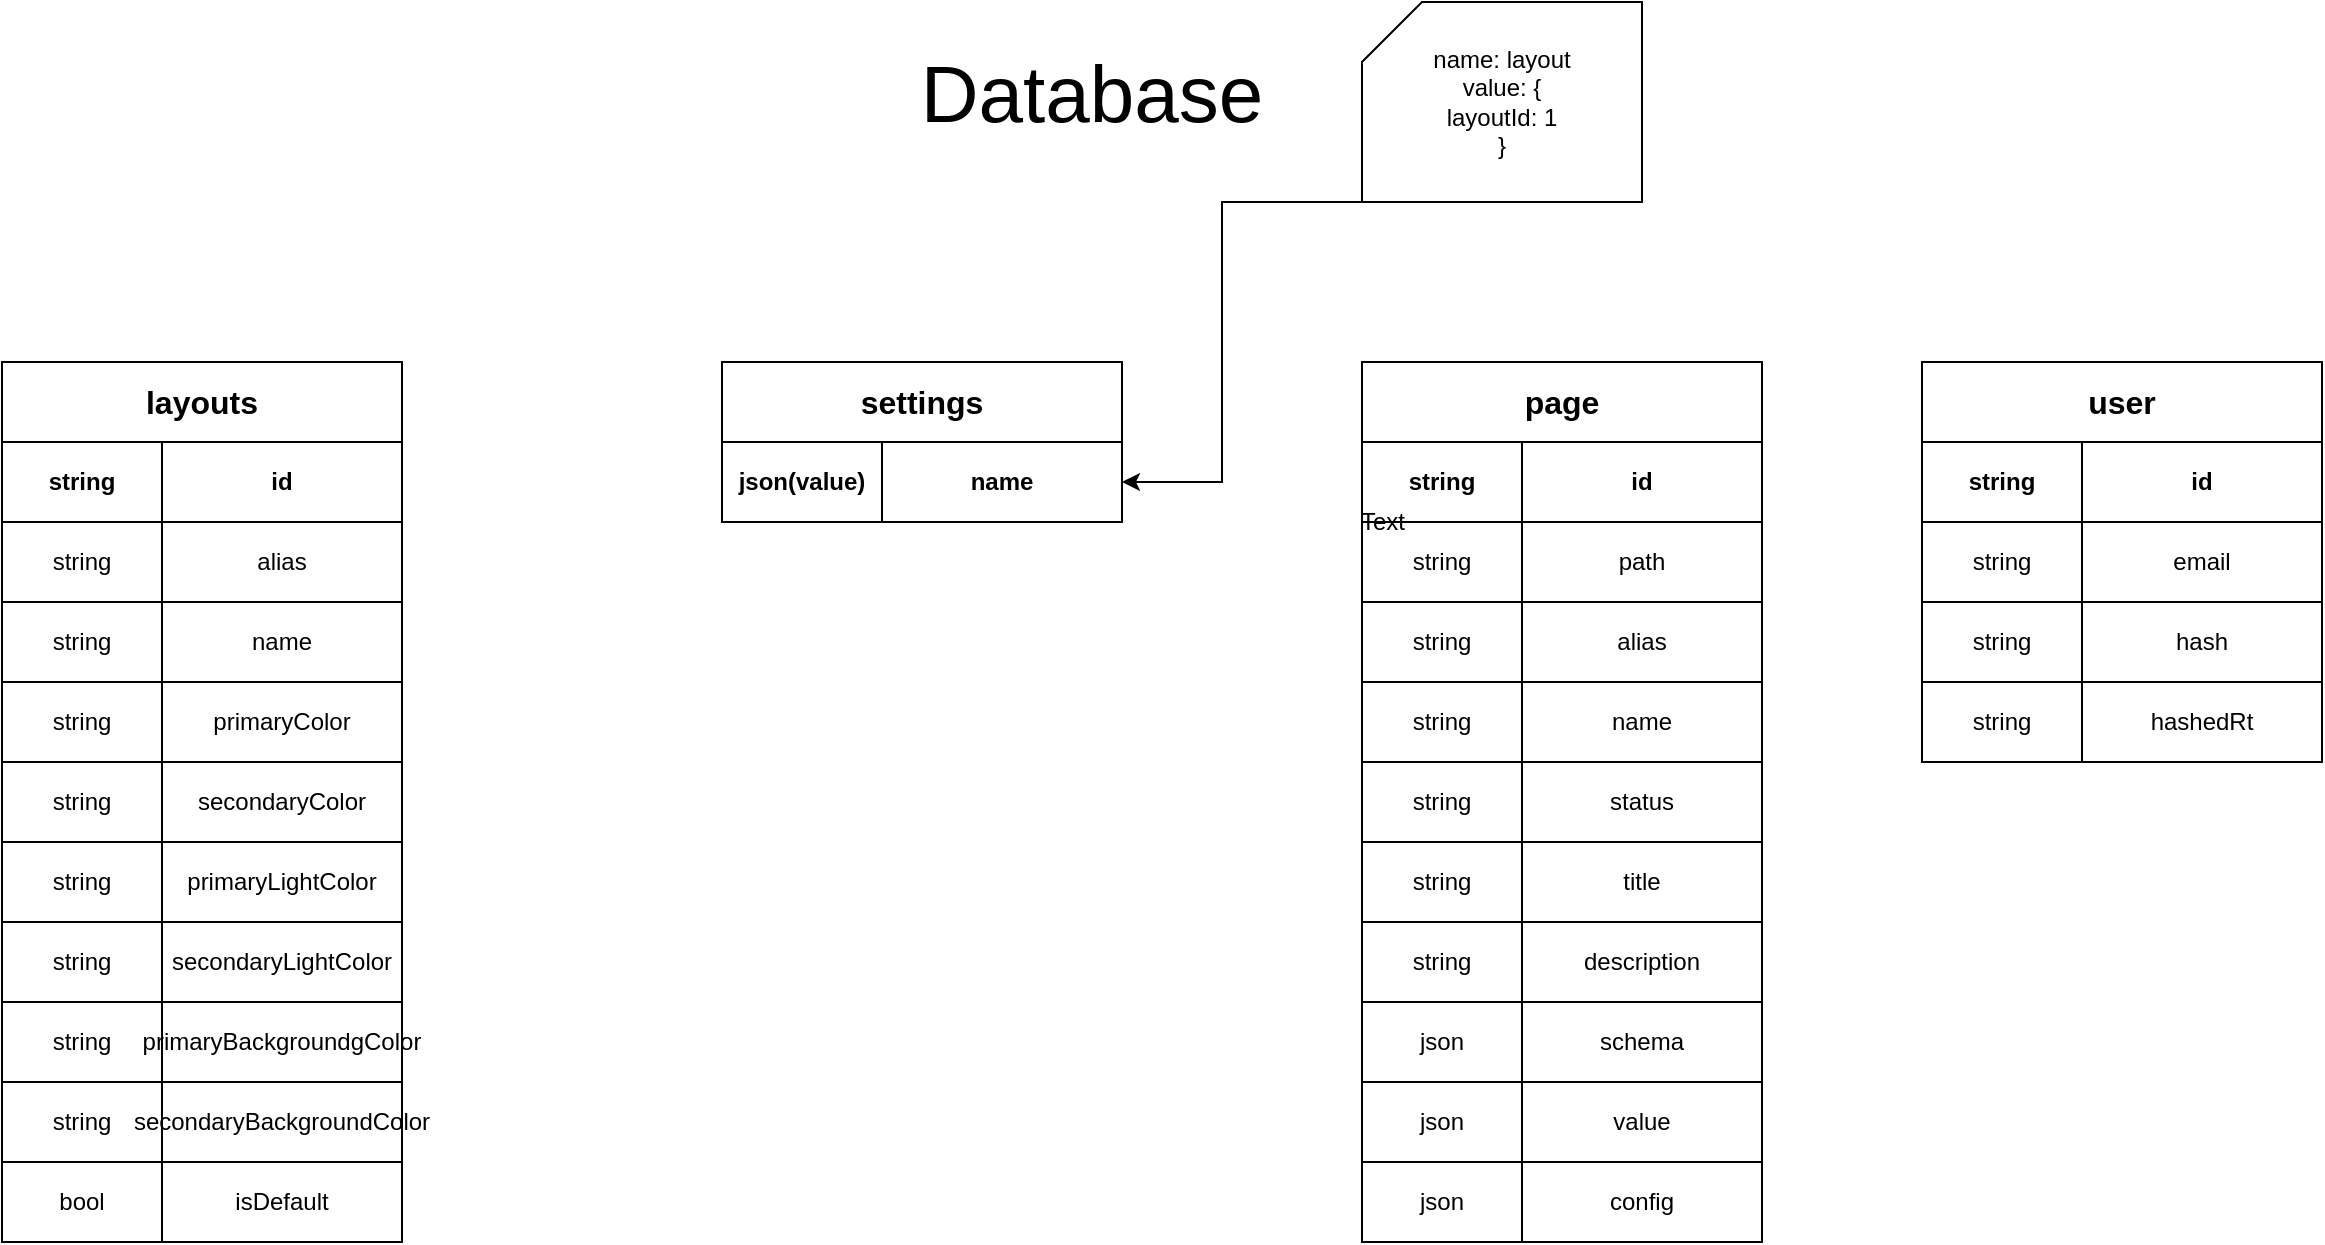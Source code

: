 <mxfile version="20.5.3" type="embed"><diagram name="Page-1" id="oBorpOqPXida0Boxa0tn"><mxGraphModel dx="1870" dy="509" grid="1" gridSize="10" guides="1" tooltips="1" connect="1" arrows="1" fold="1" page="1" pageScale="1" pageWidth="850" pageHeight="1100" math="0" shadow="0"><root><mxCell id="0"/><mxCell id="1" parent="0"/><mxCell id="q00nxQbJWBcTZr3gt5vw-1" value="&lt;b style=&quot;font-size: 16px;&quot;&gt;page&lt;/b&gt;" style="rounded=0;whiteSpace=wrap;html=1;fontSize=16;" parent="1" vertex="1"><mxGeometry x="120" y="200" width="200" height="40" as="geometry"/></mxCell><mxCell id="q00nxQbJWBcTZr3gt5vw-6" value="" style="group" parent="1" connectable="0" vertex="1"><mxGeometry x="120" y="240" width="200" height="40" as="geometry"/></mxCell><mxCell id="q00nxQbJWBcTZr3gt5vw-2" value="&lt;b&gt;string&lt;/b&gt;" style="rounded=0;whiteSpace=wrap;html=1;" parent="q00nxQbJWBcTZr3gt5vw-6" vertex="1"><mxGeometry width="80" height="40" as="geometry"/></mxCell><mxCell id="q00nxQbJWBcTZr3gt5vw-3" value="&lt;b&gt;id&lt;/b&gt;" style="rounded=0;whiteSpace=wrap;html=1;" parent="q00nxQbJWBcTZr3gt5vw-6" vertex="1"><mxGeometry x="80" width="120" height="40" as="geometry"/></mxCell><mxCell id="q00nxQbJWBcTZr3gt5vw-7" value="" style="group" parent="1" connectable="0" vertex="1"><mxGeometry x="120" y="280" width="200" height="40" as="geometry"/></mxCell><mxCell id="q00nxQbJWBcTZr3gt5vw-4" value="string" style="rounded=0;whiteSpace=wrap;html=1;" parent="q00nxQbJWBcTZr3gt5vw-7" vertex="1"><mxGeometry width="80" height="40" as="geometry"/></mxCell><mxCell id="q00nxQbJWBcTZr3gt5vw-5" value="path" style="rounded=0;whiteSpace=wrap;html=1;" parent="q00nxQbJWBcTZr3gt5vw-7" vertex="1"><mxGeometry x="80" width="120" height="40" as="geometry"/></mxCell><mxCell id="q00nxQbJWBcTZr3gt5vw-8" value="" style="group" parent="1" connectable="0" vertex="1"><mxGeometry x="120" y="360" width="200" height="40" as="geometry"/></mxCell><mxCell id="q00nxQbJWBcTZr3gt5vw-9" value="string" style="rounded=0;whiteSpace=wrap;html=1;" parent="q00nxQbJWBcTZr3gt5vw-8" vertex="1"><mxGeometry width="80" height="40" as="geometry"/></mxCell><mxCell id="q00nxQbJWBcTZr3gt5vw-10" value="name" style="rounded=0;whiteSpace=wrap;html=1;" parent="q00nxQbJWBcTZr3gt5vw-8" vertex="1"><mxGeometry x="80" width="120" height="40" as="geometry"/></mxCell><mxCell id="U49gReD8Onm2mdh760gp-1" value="" style="group" parent="1" connectable="0" vertex="1"><mxGeometry x="120" y="320" width="200" height="40" as="geometry"/></mxCell><mxCell id="U49gReD8Onm2mdh760gp-2" value="string" style="rounded=0;whiteSpace=wrap;html=1;" parent="U49gReD8Onm2mdh760gp-1" vertex="1"><mxGeometry width="80" height="40" as="geometry"/></mxCell><mxCell id="U49gReD8Onm2mdh760gp-3" value="alias" style="rounded=0;whiteSpace=wrap;html=1;" parent="U49gReD8Onm2mdh760gp-1" vertex="1"><mxGeometry x="80" width="120" height="40" as="geometry"/></mxCell><mxCell id="U49gReD8Onm2mdh760gp-4" value="" style="group" parent="1" connectable="0" vertex="1"><mxGeometry x="120" y="400" width="200" height="40" as="geometry"/></mxCell><mxCell id="U49gReD8Onm2mdh760gp-5" value="string" style="rounded=0;whiteSpace=wrap;html=1;" parent="U49gReD8Onm2mdh760gp-4" vertex="1"><mxGeometry width="80" height="40" as="geometry"/></mxCell><mxCell id="U49gReD8Onm2mdh760gp-6" value="status" style="rounded=0;whiteSpace=wrap;html=1;" parent="U49gReD8Onm2mdh760gp-4" vertex="1"><mxGeometry x="80" width="120" height="40" as="geometry"/></mxCell><mxCell id="U49gReD8Onm2mdh760gp-7" value="" style="group" parent="1" connectable="0" vertex="1"><mxGeometry x="120" y="440" width="200" height="40" as="geometry"/></mxCell><mxCell id="U49gReD8Onm2mdh760gp-8" value="string" style="rounded=0;whiteSpace=wrap;html=1;" parent="U49gReD8Onm2mdh760gp-7" vertex="1"><mxGeometry width="80" height="40" as="geometry"/></mxCell><mxCell id="U49gReD8Onm2mdh760gp-9" value="title" style="rounded=0;whiteSpace=wrap;html=1;" parent="U49gReD8Onm2mdh760gp-7" vertex="1"><mxGeometry x="80" width="120" height="40" as="geometry"/></mxCell><mxCell id="U49gReD8Onm2mdh760gp-10" value="" style="group" parent="1" connectable="0" vertex="1"><mxGeometry x="120" y="480" width="200" height="40" as="geometry"/></mxCell><mxCell id="U49gReD8Onm2mdh760gp-11" value="string" style="rounded=0;whiteSpace=wrap;html=1;" parent="U49gReD8Onm2mdh760gp-10" vertex="1"><mxGeometry width="80" height="40" as="geometry"/></mxCell><mxCell id="U49gReD8Onm2mdh760gp-12" value="description" style="rounded=0;whiteSpace=wrap;html=1;" parent="U49gReD8Onm2mdh760gp-10" vertex="1"><mxGeometry x="80" width="120" height="40" as="geometry"/></mxCell><mxCell id="U49gReD8Onm2mdh760gp-13" value="" style="group" parent="1" connectable="0" vertex="1"><mxGeometry x="120" y="560" width="200" height="40" as="geometry"/></mxCell><mxCell id="U49gReD8Onm2mdh760gp-14" value="json" style="rounded=0;whiteSpace=wrap;html=1;" parent="U49gReD8Onm2mdh760gp-13" vertex="1"><mxGeometry width="80" height="40" as="geometry"/></mxCell><mxCell id="U49gReD8Onm2mdh760gp-15" value="value" style="rounded=0;whiteSpace=wrap;html=1;" parent="U49gReD8Onm2mdh760gp-13" vertex="1"><mxGeometry x="80" width="120" height="40" as="geometry"/></mxCell><mxCell id="U49gReD8Onm2mdh760gp-41" value="&lt;b style=&quot;font-size: 16px;&quot;&gt;settings&lt;/b&gt;" style="rounded=0;whiteSpace=wrap;html=1;fontSize=16;" parent="1" vertex="1"><mxGeometry x="-200" y="200" width="200" height="40" as="geometry"/></mxCell><mxCell id="U49gReD8Onm2mdh760gp-42" value="" style="group" parent="1" connectable="0" vertex="1"><mxGeometry x="-200" y="240" width="200" height="40" as="geometry"/></mxCell><mxCell id="U49gReD8Onm2mdh760gp-43" value="&lt;b&gt;json(value)&lt;/b&gt;" style="rounded=0;whiteSpace=wrap;html=1;" parent="U49gReD8Onm2mdh760gp-42" vertex="1"><mxGeometry width="80" height="40" as="geometry"/></mxCell><mxCell id="U49gReD8Onm2mdh760gp-44" value="&lt;b&gt;name&lt;/b&gt;" style="rounded=0;whiteSpace=wrap;html=1;" parent="U49gReD8Onm2mdh760gp-42" vertex="1"><mxGeometry x="80" width="120" height="40" as="geometry"/></mxCell><mxCell id="3" style="edgeStyle=orthogonalEdgeStyle;rounded=0;orthogonalLoop=1;jettySize=auto;html=1;exitX=0.5;exitY=1;exitDx=0;exitDy=0;exitPerimeter=0;entryX=1;entryY=0.5;entryDx=0;entryDy=0;" parent="1" source="2" target="U49gReD8Onm2mdh760gp-44" edge="1"><mxGeometry relative="1" as="geometry"><Array as="points"><mxPoint x="50" y="260"/></Array></mxGeometry></mxCell><mxCell id="2" value="name: layout&lt;br&gt;value: {&lt;br&gt;layoutId: 1&lt;br&gt;}" style="shape=card;whiteSpace=wrap;html=1;" parent="1" vertex="1"><mxGeometry x="120" y="20" width="140" height="100" as="geometry"/></mxCell><mxCell id="4" value="&lt;b style=&quot;font-size: 16px;&quot;&gt;user&lt;/b&gt;" style="rounded=0;whiteSpace=wrap;html=1;fontSize=16;" parent="1" vertex="1"><mxGeometry x="400" y="200" width="200" height="40" as="geometry"/></mxCell><mxCell id="5" value="" style="group" parent="1" connectable="0" vertex="1"><mxGeometry x="400" y="240" width="200" height="40" as="geometry"/></mxCell><mxCell id="6" value="&lt;b&gt;string&lt;/b&gt;" style="rounded=0;whiteSpace=wrap;html=1;" parent="5" vertex="1"><mxGeometry width="80" height="40" as="geometry"/></mxCell><mxCell id="7" value="&lt;b&gt;id&lt;/b&gt;" style="rounded=0;whiteSpace=wrap;html=1;" parent="5" vertex="1"><mxGeometry x="80" width="120" height="40" as="geometry"/></mxCell><mxCell id="8" value="" style="group" parent="1" connectable="0" vertex="1"><mxGeometry x="400" y="280" width="200" height="40" as="geometry"/></mxCell><mxCell id="9" value="string" style="rounded=0;whiteSpace=wrap;html=1;" parent="8" vertex="1"><mxGeometry width="80" height="40" as="geometry"/></mxCell><mxCell id="10" value="email" style="rounded=0;whiteSpace=wrap;html=1;" parent="8" vertex="1"><mxGeometry x="80" width="120" height="40" as="geometry"/></mxCell><mxCell id="11" value="" style="group" parent="1" connectable="0" vertex="1"><mxGeometry x="400" y="320" width="200" height="40" as="geometry"/></mxCell><mxCell id="12" value="string" style="rounded=0;whiteSpace=wrap;html=1;" parent="11" vertex="1"><mxGeometry width="80" height="40" as="geometry"/></mxCell><mxCell id="13" value="hash" style="rounded=0;whiteSpace=wrap;html=1;" parent="11" vertex="1"><mxGeometry x="80" width="120" height="40" as="geometry"/></mxCell><mxCell id="14" value="" style="group" parent="1" connectable="0" vertex="1"><mxGeometry x="400" y="360" width="200" height="40" as="geometry"/></mxCell><mxCell id="15" value="string" style="rounded=0;whiteSpace=wrap;html=1;" parent="14" vertex="1"><mxGeometry width="80" height="40" as="geometry"/></mxCell><mxCell id="16" value="hashedRt" style="rounded=0;whiteSpace=wrap;html=1;" parent="14" vertex="1"><mxGeometry x="80" width="120" height="40" as="geometry"/></mxCell><mxCell id="17" value="&lt;b style=&quot;font-size: 16px;&quot;&gt;layouts&lt;/b&gt;" style="rounded=0;whiteSpace=wrap;html=1;fontSize=16;" parent="1" vertex="1"><mxGeometry x="-560" y="200" width="200" height="40" as="geometry"/></mxCell><mxCell id="18" value="" style="group" parent="1" connectable="0" vertex="1"><mxGeometry x="-560" y="240" width="200" height="40" as="geometry"/></mxCell><mxCell id="19" value="&lt;b&gt;string&lt;/b&gt;" style="rounded=0;whiteSpace=wrap;html=1;" parent="18" vertex="1"><mxGeometry width="80" height="40" as="geometry"/></mxCell><mxCell id="20" value="&lt;b&gt;id&lt;/b&gt;" style="rounded=0;whiteSpace=wrap;html=1;" parent="18" vertex="1"><mxGeometry x="80" width="120" height="40" as="geometry"/></mxCell><mxCell id="21" value="" style="group" parent="1" connectable="0" vertex="1"><mxGeometry x="-560" y="280" width="200" height="40" as="geometry"/></mxCell><mxCell id="22" value="string" style="rounded=0;whiteSpace=wrap;html=1;" parent="21" vertex="1"><mxGeometry width="80" height="40" as="geometry"/></mxCell><mxCell id="23" value="alias" style="rounded=0;whiteSpace=wrap;html=1;" parent="21" vertex="1"><mxGeometry x="80" width="120" height="40" as="geometry"/></mxCell><mxCell id="24" value="" style="group" parent="1" connectable="0" vertex="1"><mxGeometry x="-560" y="320" width="200" height="40" as="geometry"/></mxCell><mxCell id="25" value="string" style="rounded=0;whiteSpace=wrap;html=1;" parent="24" vertex="1"><mxGeometry width="80" height="40" as="geometry"/></mxCell><mxCell id="26" value="name" style="rounded=0;whiteSpace=wrap;html=1;" parent="24" vertex="1"><mxGeometry x="80" width="120" height="40" as="geometry"/></mxCell><mxCell id="27" value="" style="group" parent="1" connectable="0" vertex="1"><mxGeometry x="-560" y="360" width="200" height="40" as="geometry"/></mxCell><mxCell id="28" value="string" style="rounded=0;whiteSpace=wrap;html=1;" parent="27" vertex="1"><mxGeometry width="80" height="40" as="geometry"/></mxCell><mxCell id="29" value="primaryColor" style="rounded=0;whiteSpace=wrap;html=1;" parent="27" vertex="1"><mxGeometry x="80" width="120" height="40" as="geometry"/></mxCell><mxCell id="31" value="" style="group" parent="1" connectable="0" vertex="1"><mxGeometry x="-560" y="400" width="200" height="40" as="geometry"/></mxCell><mxCell id="32" value="string" style="rounded=0;whiteSpace=wrap;html=1;" parent="31" vertex="1"><mxGeometry width="80" height="40" as="geometry"/></mxCell><mxCell id="33" value="secondaryColor" style="rounded=0;whiteSpace=wrap;html=1;" parent="31" vertex="1"><mxGeometry x="80" width="120" height="40" as="geometry"/></mxCell><mxCell id="34" value="" style="group" parent="1" connectable="0" vertex="1"><mxGeometry x="-560" y="440" width="200" height="40" as="geometry"/></mxCell><mxCell id="35" value="string" style="rounded=0;whiteSpace=wrap;html=1;" parent="34" vertex="1"><mxGeometry width="80" height="40" as="geometry"/></mxCell><mxCell id="36" value="primaryLightColor" style="rounded=0;whiteSpace=wrap;html=1;" parent="34" vertex="1"><mxGeometry x="80" width="120" height="40" as="geometry"/></mxCell><mxCell id="40" value="" style="group" parent="1" connectable="0" vertex="1"><mxGeometry x="-560" y="480" width="200" height="40" as="geometry"/></mxCell><mxCell id="41" value="string" style="rounded=0;whiteSpace=wrap;html=1;" parent="40" vertex="1"><mxGeometry width="80" height="40" as="geometry"/></mxCell><mxCell id="42" value="secondaryLightColor" style="rounded=0;whiteSpace=wrap;html=1;" parent="40" vertex="1"><mxGeometry x="80" width="120" height="40" as="geometry"/></mxCell><mxCell id="43" value="" style="group" parent="1" connectable="0" vertex="1"><mxGeometry x="-560" y="520" width="200" height="40" as="geometry"/></mxCell><mxCell id="44" value="string" style="rounded=0;whiteSpace=wrap;html=1;" parent="43" vertex="1"><mxGeometry width="80" height="40" as="geometry"/></mxCell><mxCell id="45" value="primaryBackgroundgColor" style="rounded=0;whiteSpace=wrap;html=1;" parent="43" vertex="1"><mxGeometry x="80" width="120" height="40" as="geometry"/></mxCell><mxCell id="46" value="" style="group" parent="1" connectable="0" vertex="1"><mxGeometry x="-560" y="560" width="200" height="40" as="geometry"/></mxCell><mxCell id="47" value="string" style="rounded=0;whiteSpace=wrap;html=1;" parent="46" vertex="1"><mxGeometry width="80" height="40" as="geometry"/></mxCell><mxCell id="48" value="secondaryBackgroundColor" style="rounded=0;whiteSpace=wrap;html=1;" parent="46" vertex="1"><mxGeometry x="80" width="120" height="40" as="geometry"/></mxCell><mxCell id="57" value="Database" style="text;html=1;strokeColor=none;fillColor=none;align=center;verticalAlign=middle;whiteSpace=wrap;rounded=0;fontSize=40;" parent="1" vertex="1"><mxGeometry x="-120" y="20" width="210" height="90" as="geometry"/></mxCell><mxCell id="58" value="" style="group" parent="1" connectable="0" vertex="1"><mxGeometry x="120" y="520" width="200" height="40" as="geometry"/></mxCell><mxCell id="59" value="json" style="rounded=0;whiteSpace=wrap;html=1;" parent="58" vertex="1"><mxGeometry width="80" height="40" as="geometry"/></mxCell><mxCell id="60" value="schema" style="rounded=0;whiteSpace=wrap;html=1;" parent="58" vertex="1"><mxGeometry x="80" width="120" height="40" as="geometry"/></mxCell><mxCell id="64" value="" style="group" parent="1" connectable="0" vertex="1"><mxGeometry x="120" y="600" width="200" height="40" as="geometry"/></mxCell><mxCell id="65" value="json" style="rounded=0;whiteSpace=wrap;html=1;" parent="64" vertex="1"><mxGeometry width="80" height="40" as="geometry"/></mxCell><mxCell id="66" value="config" style="rounded=0;whiteSpace=wrap;html=1;" parent="64" vertex="1"><mxGeometry x="80" width="120" height="40" as="geometry"/></mxCell><mxCell id="67" value="" style="group" parent="1" connectable="0" vertex="1"><mxGeometry x="-560" y="600" width="200" height="40" as="geometry"/></mxCell><mxCell id="68" value="bool" style="rounded=0;whiteSpace=wrap;html=1;" parent="67" vertex="1"><mxGeometry width="80" height="40" as="geometry"/></mxCell><mxCell id="69" value="isDefault" style="rounded=0;whiteSpace=wrap;html=1;" parent="67" vertex="1"><mxGeometry x="80" width="120" height="40" as="geometry"/></mxCell><mxCell id="70" value="Text" style="text;html=1;resizable=0;autosize=1;align=center;verticalAlign=middle;points=[];fillColor=none;strokeColor=none;rounded=0;" vertex="1" parent="1"><mxGeometry x="105" y="265" width="50" height="30" as="geometry"/></mxCell></root></mxGraphModel></diagram></mxfile>